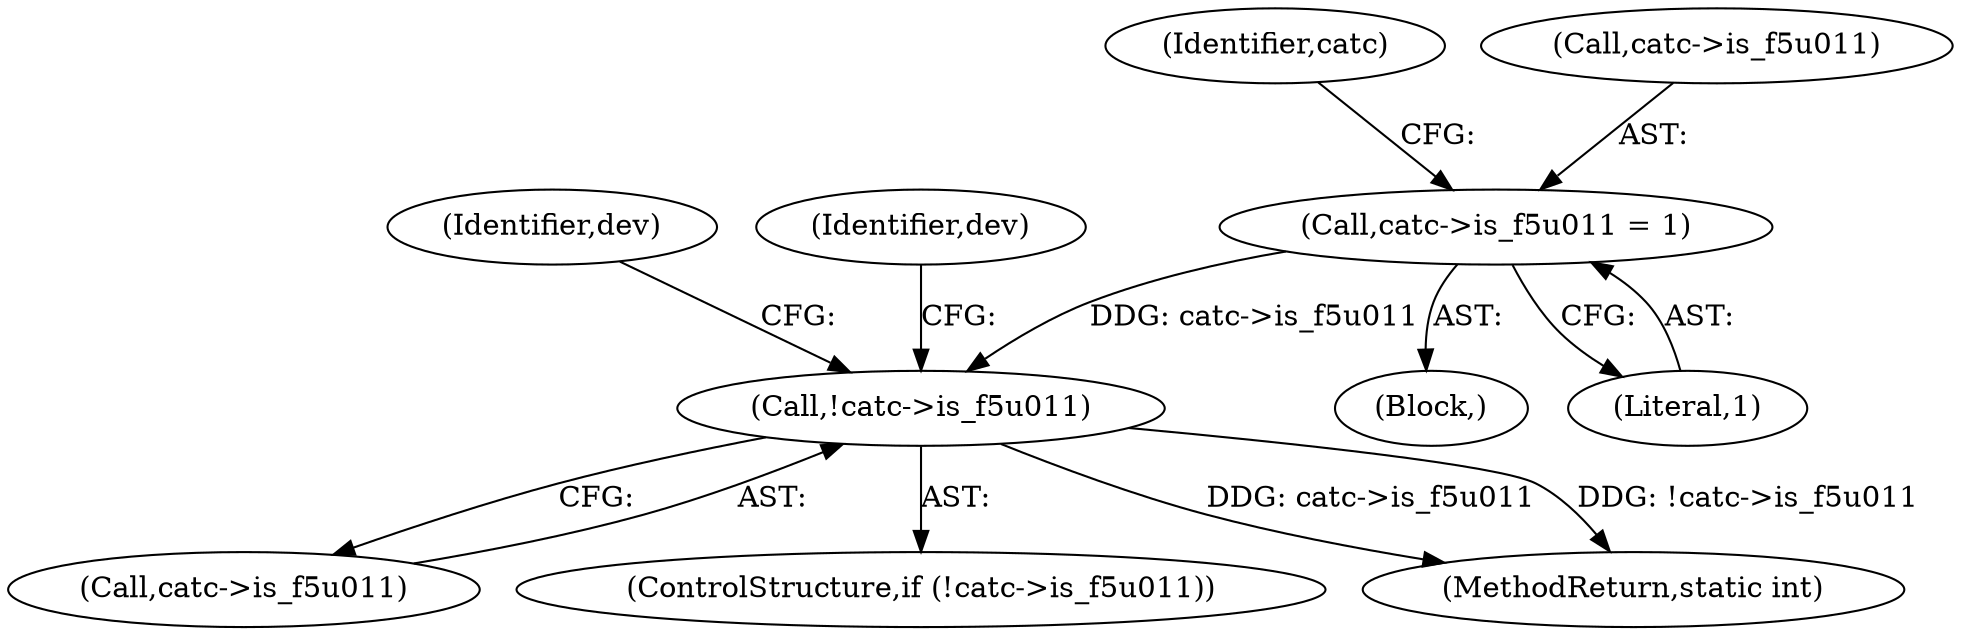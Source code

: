 digraph "0_linux_2d6a0e9de03ee658a9adc3bfb2f0ca55dff1e478@pointer" {
"1000307" [label="(Call,catc->is_f5u011 = 1)"];
"1000385" [label="(Call,!catc->is_f5u011)"];
"1000303" [label="(Block,)"];
"1000307" [label="(Call,catc->is_f5u011 = 1)"];
"1000385" [label="(Call,!catc->is_f5u011)"];
"1000386" [label="(Call,catc->is_f5u011)"];
"1000315" [label="(Identifier,catc)"];
"1000562" [label="(Identifier,dev)"];
"1000384" [label="(ControlStructure,if (!catc->is_f5u011))"];
"1000308" [label="(Call,catc->is_f5u011)"];
"1000311" [label="(Literal,1)"];
"1000643" [label="(MethodReturn,static int)"];
"1000391" [label="(Identifier,dev)"];
"1000307" -> "1000303"  [label="AST: "];
"1000307" -> "1000311"  [label="CFG: "];
"1000308" -> "1000307"  [label="AST: "];
"1000311" -> "1000307"  [label="AST: "];
"1000315" -> "1000307"  [label="CFG: "];
"1000307" -> "1000385"  [label="DDG: catc->is_f5u011"];
"1000385" -> "1000384"  [label="AST: "];
"1000385" -> "1000386"  [label="CFG: "];
"1000386" -> "1000385"  [label="AST: "];
"1000391" -> "1000385"  [label="CFG: "];
"1000562" -> "1000385"  [label="CFG: "];
"1000385" -> "1000643"  [label="DDG: catc->is_f5u011"];
"1000385" -> "1000643"  [label="DDG: !catc->is_f5u011"];
}
